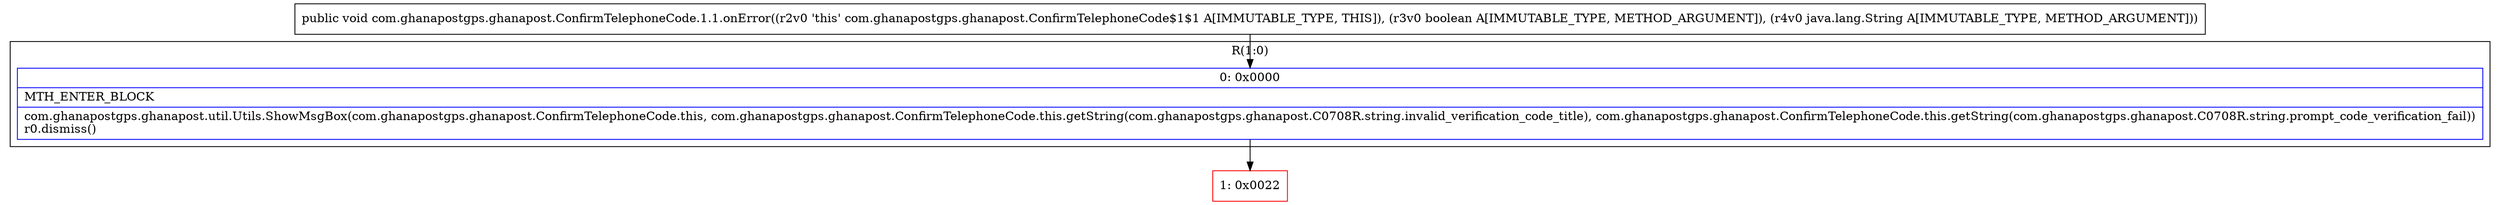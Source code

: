digraph "CFG forcom.ghanapostgps.ghanapost.ConfirmTelephoneCode.1.1.onError(ZLjava\/lang\/String;)V" {
subgraph cluster_Region_800739319 {
label = "R(1:0)";
node [shape=record,color=blue];
Node_0 [shape=record,label="{0\:\ 0x0000|MTH_ENTER_BLOCK\l|com.ghanapostgps.ghanapost.util.Utils.ShowMsgBox(com.ghanapostgps.ghanapost.ConfirmTelephoneCode.this, com.ghanapostgps.ghanapost.ConfirmTelephoneCode.this.getString(com.ghanapostgps.ghanapost.C0708R.string.invalid_verification_code_title), com.ghanapostgps.ghanapost.ConfirmTelephoneCode.this.getString(com.ghanapostgps.ghanapost.C0708R.string.prompt_code_verification_fail))\lr0.dismiss()\l}"];
}
Node_1 [shape=record,color=red,label="{1\:\ 0x0022}"];
MethodNode[shape=record,label="{public void com.ghanapostgps.ghanapost.ConfirmTelephoneCode.1.1.onError((r2v0 'this' com.ghanapostgps.ghanapost.ConfirmTelephoneCode$1$1 A[IMMUTABLE_TYPE, THIS]), (r3v0 boolean A[IMMUTABLE_TYPE, METHOD_ARGUMENT]), (r4v0 java.lang.String A[IMMUTABLE_TYPE, METHOD_ARGUMENT])) }"];
MethodNode -> Node_0;
Node_0 -> Node_1;
}

